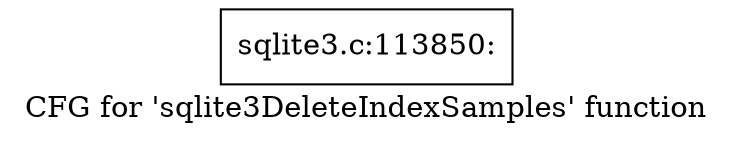 digraph "CFG for 'sqlite3DeleteIndexSamples' function" {
	label="CFG for 'sqlite3DeleteIndexSamples' function";

	Node0x55c0f83f5470 [shape=record,label="{sqlite3.c:113850:}"];
}
